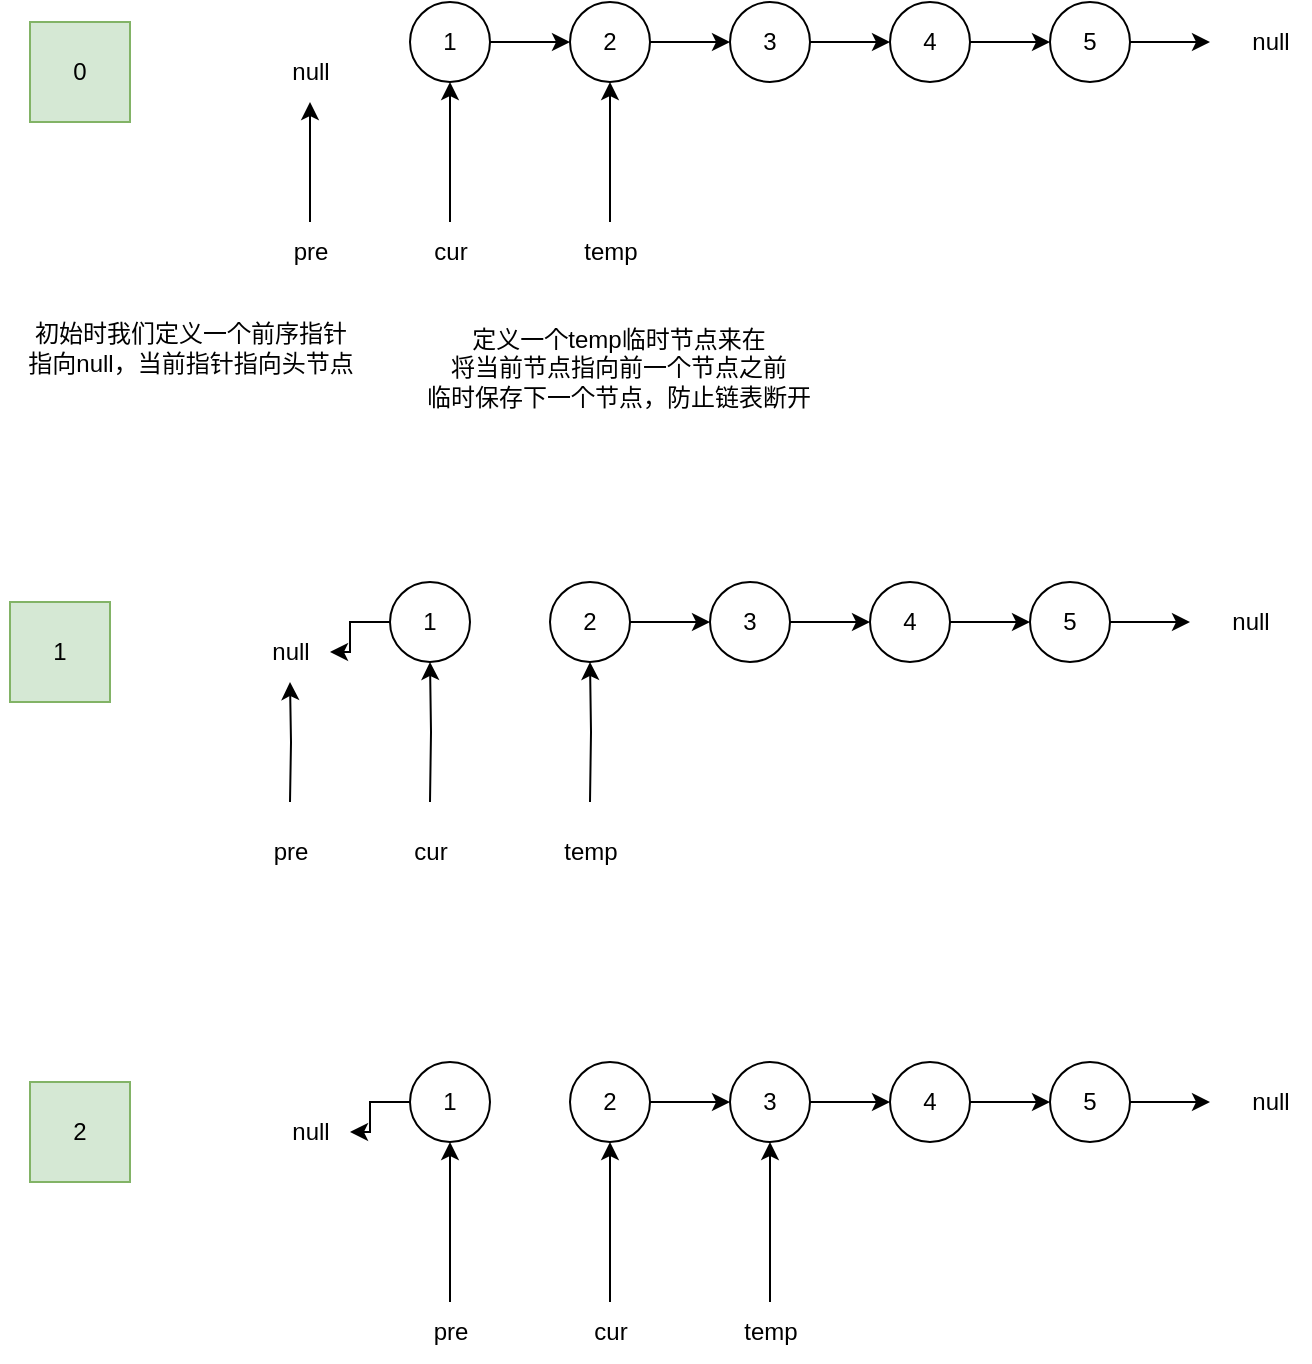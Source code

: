 <mxfile version="28.0.9">
  <diagram name="第 1 页" id="E8wJyAfmlL-gdCNuEKFR">
    <mxGraphModel dx="1803" dy="671" grid="1" gridSize="10" guides="1" tooltips="1" connect="1" arrows="1" fold="1" page="1" pageScale="1" pageWidth="827" pageHeight="1169" math="0" shadow="0">
      <root>
        <mxCell id="0" />
        <mxCell id="1" parent="0" />
        <mxCell id="Bg8CR6BAgExxjmp9jTWR-7" value="" style="edgeStyle=orthogonalEdgeStyle;rounded=0;orthogonalLoop=1;jettySize=auto;html=1;" edge="1" parent="1" source="Bg8CR6BAgExxjmp9jTWR-1" target="Bg8CR6BAgExxjmp9jTWR-4">
          <mxGeometry relative="1" as="geometry" />
        </mxCell>
        <mxCell id="Bg8CR6BAgExxjmp9jTWR-1" value="1" style="ellipse;whiteSpace=wrap;html=1;aspect=fixed;" vertex="1" parent="1">
          <mxGeometry x="200" y="280" width="40" height="40" as="geometry" />
        </mxCell>
        <mxCell id="Bg8CR6BAgExxjmp9jTWR-10" value="" style="edgeStyle=orthogonalEdgeStyle;rounded=0;orthogonalLoop=1;jettySize=auto;html=1;" edge="1" parent="1" source="Bg8CR6BAgExxjmp9jTWR-2" target="Bg8CR6BAgExxjmp9jTWR-6">
          <mxGeometry relative="1" as="geometry" />
        </mxCell>
        <mxCell id="Bg8CR6BAgExxjmp9jTWR-2" value="4" style="ellipse;whiteSpace=wrap;html=1;aspect=fixed;" vertex="1" parent="1">
          <mxGeometry x="440" y="280" width="40" height="40" as="geometry" />
        </mxCell>
        <mxCell id="Bg8CR6BAgExxjmp9jTWR-8" value="" style="edgeStyle=orthogonalEdgeStyle;rounded=0;orthogonalLoop=1;jettySize=auto;html=1;" edge="1" parent="1" source="Bg8CR6BAgExxjmp9jTWR-4" target="Bg8CR6BAgExxjmp9jTWR-5">
          <mxGeometry relative="1" as="geometry" />
        </mxCell>
        <mxCell id="Bg8CR6BAgExxjmp9jTWR-4" value="2" style="ellipse;whiteSpace=wrap;html=1;aspect=fixed;" vertex="1" parent="1">
          <mxGeometry x="280" y="280" width="40" height="40" as="geometry" />
        </mxCell>
        <mxCell id="Bg8CR6BAgExxjmp9jTWR-9" value="" style="edgeStyle=orthogonalEdgeStyle;rounded=0;orthogonalLoop=1;jettySize=auto;html=1;" edge="1" parent="1" source="Bg8CR6BAgExxjmp9jTWR-5" target="Bg8CR6BAgExxjmp9jTWR-2">
          <mxGeometry relative="1" as="geometry" />
        </mxCell>
        <mxCell id="Bg8CR6BAgExxjmp9jTWR-5" value="3" style="ellipse;whiteSpace=wrap;html=1;aspect=fixed;" vertex="1" parent="1">
          <mxGeometry x="360" y="280" width="40" height="40" as="geometry" />
        </mxCell>
        <mxCell id="Bg8CR6BAgExxjmp9jTWR-12" value="" style="edgeStyle=orthogonalEdgeStyle;rounded=0;orthogonalLoop=1;jettySize=auto;html=1;" edge="1" parent="1" source="Bg8CR6BAgExxjmp9jTWR-6">
          <mxGeometry relative="1" as="geometry">
            <mxPoint x="600" y="300" as="targetPoint" />
          </mxGeometry>
        </mxCell>
        <mxCell id="Bg8CR6BAgExxjmp9jTWR-6" value="5" style="ellipse;whiteSpace=wrap;html=1;aspect=fixed;" vertex="1" parent="1">
          <mxGeometry x="520" y="280" width="40" height="40" as="geometry" />
        </mxCell>
        <mxCell id="Bg8CR6BAgExxjmp9jTWR-13" value="null" style="text;html=1;align=center;verticalAlign=middle;resizable=0;points=[];autosize=1;strokeColor=none;fillColor=none;" vertex="1" parent="1">
          <mxGeometry x="610" y="285" width="40" height="30" as="geometry" />
        </mxCell>
        <mxCell id="Bg8CR6BAgExxjmp9jTWR-18" value="" style="edgeStyle=orthogonalEdgeStyle;rounded=0;orthogonalLoop=1;jettySize=auto;html=1;" edge="1" parent="1" source="Bg8CR6BAgExxjmp9jTWR-14" target="Bg8CR6BAgExxjmp9jTWR-17">
          <mxGeometry relative="1" as="geometry" />
        </mxCell>
        <mxCell id="Bg8CR6BAgExxjmp9jTWR-14" value="pre" style="text;html=1;align=center;verticalAlign=middle;resizable=0;points=[];autosize=1;strokeColor=none;fillColor=none;" vertex="1" parent="1">
          <mxGeometry x="130" y="390" width="40" height="30" as="geometry" />
        </mxCell>
        <mxCell id="Bg8CR6BAgExxjmp9jTWR-17" value="null" style="text;html=1;align=center;verticalAlign=middle;resizable=0;points=[];autosize=1;strokeColor=none;fillColor=none;" vertex="1" parent="1">
          <mxGeometry x="130" y="300" width="40" height="30" as="geometry" />
        </mxCell>
        <mxCell id="Bg8CR6BAgExxjmp9jTWR-20" value="" style="edgeStyle=orthogonalEdgeStyle;rounded=0;orthogonalLoop=1;jettySize=auto;html=1;" edge="1" parent="1" source="Bg8CR6BAgExxjmp9jTWR-19" target="Bg8CR6BAgExxjmp9jTWR-1">
          <mxGeometry relative="1" as="geometry" />
        </mxCell>
        <mxCell id="Bg8CR6BAgExxjmp9jTWR-19" value="cur" style="text;html=1;align=center;verticalAlign=middle;resizable=0;points=[];autosize=1;strokeColor=none;fillColor=none;" vertex="1" parent="1">
          <mxGeometry x="200" y="390" width="40" height="30" as="geometry" />
        </mxCell>
        <mxCell id="Bg8CR6BAgExxjmp9jTWR-21" value="初始时我们定义一个前序指针&lt;div&gt;指向null，当前指针指向头节点&lt;/div&gt;" style="text;html=1;align=center;verticalAlign=middle;resizable=0;points=[];autosize=1;strokeColor=none;fillColor=none;" vertex="1" parent="1">
          <mxGeometry x="-5" y="433" width="190" height="40" as="geometry" />
        </mxCell>
        <mxCell id="Bg8CR6BAgExxjmp9jTWR-22" value="定义一个temp临时节点来在&lt;div&gt;将当前节点指向前一个节点之前&lt;/div&gt;&lt;div&gt;临时保存下一个节点，防止链表断开&lt;/div&gt;" style="text;html=1;align=center;verticalAlign=middle;resizable=0;points=[];autosize=1;strokeColor=none;fillColor=none;" vertex="1" parent="1">
          <mxGeometry x="194" y="433" width="220" height="60" as="geometry" />
        </mxCell>
        <mxCell id="Bg8CR6BAgExxjmp9jTWR-24" value="" style="edgeStyle=orthogonalEdgeStyle;rounded=0;orthogonalLoop=1;jettySize=auto;html=1;" edge="1" parent="1" source="Bg8CR6BAgExxjmp9jTWR-23" target="Bg8CR6BAgExxjmp9jTWR-4">
          <mxGeometry relative="1" as="geometry" />
        </mxCell>
        <mxCell id="Bg8CR6BAgExxjmp9jTWR-23" value="temp" style="text;html=1;align=center;verticalAlign=middle;resizable=0;points=[];autosize=1;strokeColor=none;fillColor=none;" vertex="1" parent="1">
          <mxGeometry x="275" y="390" width="50" height="30" as="geometry" />
        </mxCell>
        <mxCell id="Bg8CR6BAgExxjmp9jTWR-25" value="0" style="rounded=0;whiteSpace=wrap;html=1;fillColor=#d5e8d4;strokeColor=#82b366;" vertex="1" parent="1">
          <mxGeometry x="10" y="290" width="50" height="50" as="geometry" />
        </mxCell>
        <mxCell id="Bg8CR6BAgExxjmp9jTWR-46" value="" style="edgeStyle=orthogonalEdgeStyle;rounded=0;orthogonalLoop=1;jettySize=auto;html=1;" edge="1" parent="1" source="Bg8CR6BAgExxjmp9jTWR-28" target="Bg8CR6BAgExxjmp9jTWR-39">
          <mxGeometry relative="1" as="geometry" />
        </mxCell>
        <mxCell id="Bg8CR6BAgExxjmp9jTWR-28" value="1" style="ellipse;whiteSpace=wrap;html=1;aspect=fixed;" vertex="1" parent="1">
          <mxGeometry x="190" y="570" width="40" height="40" as="geometry" />
        </mxCell>
        <mxCell id="Bg8CR6BAgExxjmp9jTWR-29" value="" style="edgeStyle=orthogonalEdgeStyle;rounded=0;orthogonalLoop=1;jettySize=auto;html=1;" edge="1" parent="1" source="Bg8CR6BAgExxjmp9jTWR-30" target="Bg8CR6BAgExxjmp9jTWR-36">
          <mxGeometry relative="1" as="geometry" />
        </mxCell>
        <mxCell id="Bg8CR6BAgExxjmp9jTWR-30" value="4" style="ellipse;whiteSpace=wrap;html=1;aspect=fixed;" vertex="1" parent="1">
          <mxGeometry x="430" y="570" width="40" height="40" as="geometry" />
        </mxCell>
        <mxCell id="Bg8CR6BAgExxjmp9jTWR-31" value="" style="edgeStyle=orthogonalEdgeStyle;rounded=0;orthogonalLoop=1;jettySize=auto;html=1;" edge="1" parent="1" source="Bg8CR6BAgExxjmp9jTWR-32" target="Bg8CR6BAgExxjmp9jTWR-34">
          <mxGeometry relative="1" as="geometry" />
        </mxCell>
        <mxCell id="Bg8CR6BAgExxjmp9jTWR-32" value="2" style="ellipse;whiteSpace=wrap;html=1;aspect=fixed;" vertex="1" parent="1">
          <mxGeometry x="270" y="570" width="40" height="40" as="geometry" />
        </mxCell>
        <mxCell id="Bg8CR6BAgExxjmp9jTWR-33" value="" style="edgeStyle=orthogonalEdgeStyle;rounded=0;orthogonalLoop=1;jettySize=auto;html=1;" edge="1" parent="1" source="Bg8CR6BAgExxjmp9jTWR-34" target="Bg8CR6BAgExxjmp9jTWR-30">
          <mxGeometry relative="1" as="geometry" />
        </mxCell>
        <mxCell id="Bg8CR6BAgExxjmp9jTWR-34" value="3" style="ellipse;whiteSpace=wrap;html=1;aspect=fixed;" vertex="1" parent="1">
          <mxGeometry x="350" y="570" width="40" height="40" as="geometry" />
        </mxCell>
        <mxCell id="Bg8CR6BAgExxjmp9jTWR-35" value="" style="edgeStyle=orthogonalEdgeStyle;rounded=0;orthogonalLoop=1;jettySize=auto;html=1;" edge="1" parent="1" source="Bg8CR6BAgExxjmp9jTWR-36">
          <mxGeometry relative="1" as="geometry">
            <mxPoint x="590" y="590" as="targetPoint" />
          </mxGeometry>
        </mxCell>
        <mxCell id="Bg8CR6BAgExxjmp9jTWR-36" value="5" style="ellipse;whiteSpace=wrap;html=1;aspect=fixed;" vertex="1" parent="1">
          <mxGeometry x="510" y="570" width="40" height="40" as="geometry" />
        </mxCell>
        <mxCell id="Bg8CR6BAgExxjmp9jTWR-37" value="null" style="text;html=1;align=center;verticalAlign=middle;resizable=0;points=[];autosize=1;strokeColor=none;fillColor=none;" vertex="1" parent="1">
          <mxGeometry x="600" y="575" width="40" height="30" as="geometry" />
        </mxCell>
        <mxCell id="Bg8CR6BAgExxjmp9jTWR-38" value="" style="edgeStyle=orthogonalEdgeStyle;rounded=0;orthogonalLoop=1;jettySize=auto;html=1;" edge="1" parent="1" target="Bg8CR6BAgExxjmp9jTWR-39">
          <mxGeometry relative="1" as="geometry">
            <mxPoint x="140" y="680" as="sourcePoint" />
          </mxGeometry>
        </mxCell>
        <mxCell id="Bg8CR6BAgExxjmp9jTWR-39" value="null" style="text;html=1;align=center;verticalAlign=middle;resizable=0;points=[];autosize=1;strokeColor=none;fillColor=none;" vertex="1" parent="1">
          <mxGeometry x="120" y="590" width="40" height="30" as="geometry" />
        </mxCell>
        <mxCell id="Bg8CR6BAgExxjmp9jTWR-40" value="" style="edgeStyle=orthogonalEdgeStyle;rounded=0;orthogonalLoop=1;jettySize=auto;html=1;" edge="1" parent="1" target="Bg8CR6BAgExxjmp9jTWR-28">
          <mxGeometry relative="1" as="geometry">
            <mxPoint x="210" y="680" as="sourcePoint" />
          </mxGeometry>
        </mxCell>
        <mxCell id="Bg8CR6BAgExxjmp9jTWR-41" value="" style="edgeStyle=orthogonalEdgeStyle;rounded=0;orthogonalLoop=1;jettySize=auto;html=1;" edge="1" parent="1" target="Bg8CR6BAgExxjmp9jTWR-32">
          <mxGeometry relative="1" as="geometry">
            <mxPoint x="290" y="680" as="sourcePoint" />
          </mxGeometry>
        </mxCell>
        <mxCell id="Bg8CR6BAgExxjmp9jTWR-42" value="1" style="rounded=0;whiteSpace=wrap;html=1;fillColor=#d5e8d4;strokeColor=#82b366;" vertex="1" parent="1">
          <mxGeometry y="580" width="50" height="50" as="geometry" />
        </mxCell>
        <mxCell id="Bg8CR6BAgExxjmp9jTWR-43" value="pre" style="text;html=1;align=center;verticalAlign=middle;resizable=0;points=[];autosize=1;strokeColor=none;fillColor=none;" vertex="1" parent="1">
          <mxGeometry x="120" y="690" width="40" height="30" as="geometry" />
        </mxCell>
        <mxCell id="Bg8CR6BAgExxjmp9jTWR-44" value="cur" style="text;html=1;align=center;verticalAlign=middle;resizable=0;points=[];autosize=1;strokeColor=none;fillColor=none;" vertex="1" parent="1">
          <mxGeometry x="190" y="690" width="40" height="30" as="geometry" />
        </mxCell>
        <mxCell id="Bg8CR6BAgExxjmp9jTWR-45" value="temp" style="text;html=1;align=center;verticalAlign=middle;resizable=0;points=[];autosize=1;strokeColor=none;fillColor=none;" vertex="1" parent="1">
          <mxGeometry x="265" y="690" width="50" height="30" as="geometry" />
        </mxCell>
        <mxCell id="Bg8CR6BAgExxjmp9jTWR-47" value="" style="edgeStyle=orthogonalEdgeStyle;rounded=0;orthogonalLoop=1;jettySize=auto;html=1;" edge="1" parent="1" source="Bg8CR6BAgExxjmp9jTWR-48" target="Bg8CR6BAgExxjmp9jTWR-59">
          <mxGeometry relative="1" as="geometry" />
        </mxCell>
        <mxCell id="Bg8CR6BAgExxjmp9jTWR-48" value="1" style="ellipse;whiteSpace=wrap;html=1;aspect=fixed;" vertex="1" parent="1">
          <mxGeometry x="200" y="810" width="40" height="40" as="geometry" />
        </mxCell>
        <mxCell id="Bg8CR6BAgExxjmp9jTWR-49" value="" style="edgeStyle=orthogonalEdgeStyle;rounded=0;orthogonalLoop=1;jettySize=auto;html=1;" edge="1" parent="1" source="Bg8CR6BAgExxjmp9jTWR-50" target="Bg8CR6BAgExxjmp9jTWR-56">
          <mxGeometry relative="1" as="geometry" />
        </mxCell>
        <mxCell id="Bg8CR6BAgExxjmp9jTWR-50" value="4" style="ellipse;whiteSpace=wrap;html=1;aspect=fixed;" vertex="1" parent="1">
          <mxGeometry x="440" y="810" width="40" height="40" as="geometry" />
        </mxCell>
        <mxCell id="Bg8CR6BAgExxjmp9jTWR-51" value="" style="edgeStyle=orthogonalEdgeStyle;rounded=0;orthogonalLoop=1;jettySize=auto;html=1;" edge="1" parent="1" source="Bg8CR6BAgExxjmp9jTWR-52" target="Bg8CR6BAgExxjmp9jTWR-54">
          <mxGeometry relative="1" as="geometry" />
        </mxCell>
        <mxCell id="Bg8CR6BAgExxjmp9jTWR-52" value="2" style="ellipse;whiteSpace=wrap;html=1;aspect=fixed;" vertex="1" parent="1">
          <mxGeometry x="280" y="810" width="40" height="40" as="geometry" />
        </mxCell>
        <mxCell id="Bg8CR6BAgExxjmp9jTWR-53" value="" style="edgeStyle=orthogonalEdgeStyle;rounded=0;orthogonalLoop=1;jettySize=auto;html=1;" edge="1" parent="1" source="Bg8CR6BAgExxjmp9jTWR-54" target="Bg8CR6BAgExxjmp9jTWR-50">
          <mxGeometry relative="1" as="geometry" />
        </mxCell>
        <mxCell id="Bg8CR6BAgExxjmp9jTWR-54" value="3" style="ellipse;whiteSpace=wrap;html=1;aspect=fixed;" vertex="1" parent="1">
          <mxGeometry x="360" y="810" width="40" height="40" as="geometry" />
        </mxCell>
        <mxCell id="Bg8CR6BAgExxjmp9jTWR-55" value="" style="edgeStyle=orthogonalEdgeStyle;rounded=0;orthogonalLoop=1;jettySize=auto;html=1;" edge="1" parent="1" source="Bg8CR6BAgExxjmp9jTWR-56">
          <mxGeometry relative="1" as="geometry">
            <mxPoint x="600" y="830" as="targetPoint" />
          </mxGeometry>
        </mxCell>
        <mxCell id="Bg8CR6BAgExxjmp9jTWR-56" value="5" style="ellipse;whiteSpace=wrap;html=1;aspect=fixed;" vertex="1" parent="1">
          <mxGeometry x="520" y="810" width="40" height="40" as="geometry" />
        </mxCell>
        <mxCell id="Bg8CR6BAgExxjmp9jTWR-57" value="null" style="text;html=1;align=center;verticalAlign=middle;resizable=0;points=[];autosize=1;strokeColor=none;fillColor=none;" vertex="1" parent="1">
          <mxGeometry x="610" y="815" width="40" height="30" as="geometry" />
        </mxCell>
        <mxCell id="Bg8CR6BAgExxjmp9jTWR-59" value="null" style="text;html=1;align=center;verticalAlign=middle;resizable=0;points=[];autosize=1;strokeColor=none;fillColor=none;" vertex="1" parent="1">
          <mxGeometry x="130" y="830" width="40" height="30" as="geometry" />
        </mxCell>
        <mxCell id="Bg8CR6BAgExxjmp9jTWR-62" value="2" style="rounded=0;whiteSpace=wrap;html=1;fillColor=#d5e8d4;strokeColor=#82b366;" vertex="1" parent="1">
          <mxGeometry x="10" y="820" width="50" height="50" as="geometry" />
        </mxCell>
        <mxCell id="Bg8CR6BAgExxjmp9jTWR-67" value="" style="edgeStyle=orthogonalEdgeStyle;rounded=0;orthogonalLoop=1;jettySize=auto;html=1;" edge="1" parent="1" source="Bg8CR6BAgExxjmp9jTWR-63" target="Bg8CR6BAgExxjmp9jTWR-48">
          <mxGeometry relative="1" as="geometry" />
        </mxCell>
        <mxCell id="Bg8CR6BAgExxjmp9jTWR-63" value="pre" style="text;html=1;align=center;verticalAlign=middle;resizable=0;points=[];autosize=1;strokeColor=none;fillColor=none;" vertex="1" parent="1">
          <mxGeometry x="200" y="930" width="40" height="30" as="geometry" />
        </mxCell>
        <mxCell id="Bg8CR6BAgExxjmp9jTWR-66" value="" style="edgeStyle=orthogonalEdgeStyle;rounded=0;orthogonalLoop=1;jettySize=auto;html=1;" edge="1" parent="1" source="Bg8CR6BAgExxjmp9jTWR-64" target="Bg8CR6BAgExxjmp9jTWR-52">
          <mxGeometry relative="1" as="geometry" />
        </mxCell>
        <mxCell id="Bg8CR6BAgExxjmp9jTWR-64" value="cur" style="text;html=1;align=center;verticalAlign=middle;resizable=0;points=[];autosize=1;strokeColor=none;fillColor=none;" vertex="1" parent="1">
          <mxGeometry x="280" y="930" width="40" height="30" as="geometry" />
        </mxCell>
        <mxCell id="Bg8CR6BAgExxjmp9jTWR-68" value="" style="edgeStyle=orthogonalEdgeStyle;rounded=0;orthogonalLoop=1;jettySize=auto;html=1;" edge="1" parent="1" source="Bg8CR6BAgExxjmp9jTWR-65" target="Bg8CR6BAgExxjmp9jTWR-54">
          <mxGeometry relative="1" as="geometry" />
        </mxCell>
        <mxCell id="Bg8CR6BAgExxjmp9jTWR-65" value="temp" style="text;html=1;align=center;verticalAlign=middle;resizable=0;points=[];autosize=1;strokeColor=none;fillColor=none;" vertex="1" parent="1">
          <mxGeometry x="355" y="930" width="50" height="30" as="geometry" />
        </mxCell>
      </root>
    </mxGraphModel>
  </diagram>
</mxfile>
